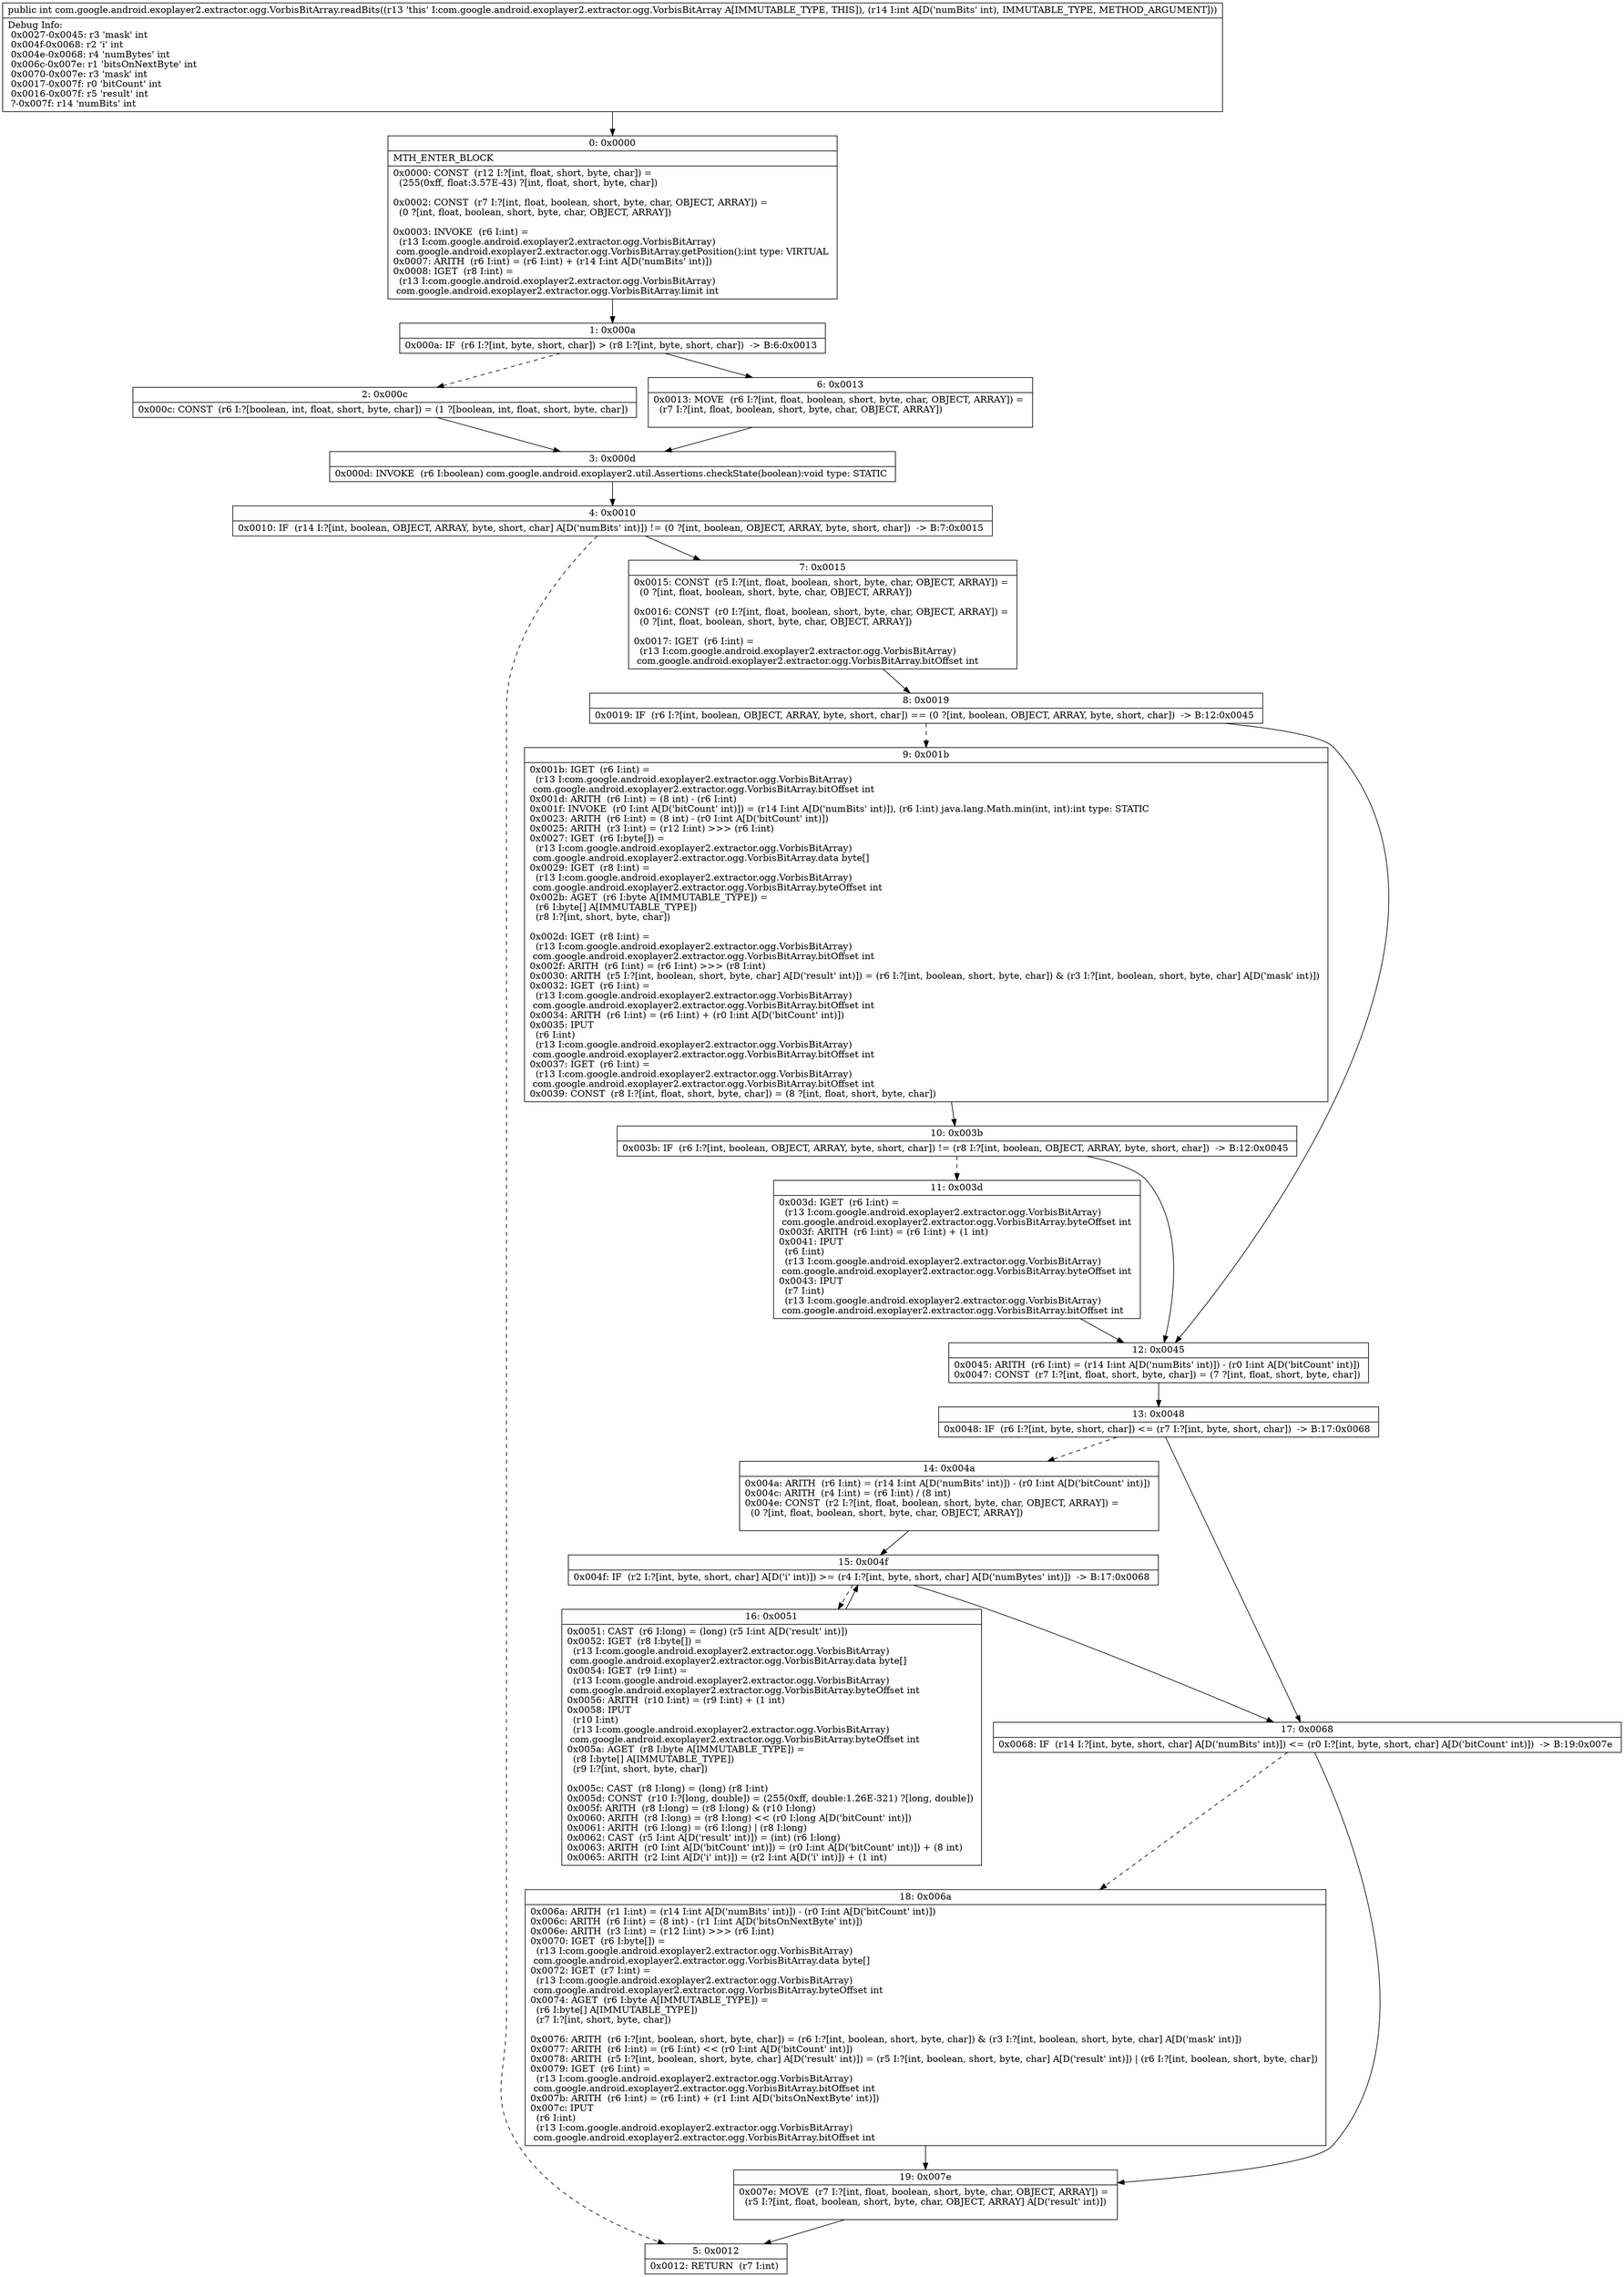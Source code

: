 digraph "CFG forcom.google.android.exoplayer2.extractor.ogg.VorbisBitArray.readBits(I)I" {
Node_0 [shape=record,label="{0\:\ 0x0000|MTH_ENTER_BLOCK\l|0x0000: CONST  (r12 I:?[int, float, short, byte, char]) = \l  (255(0xff, float:3.57E\-43) ?[int, float, short, byte, char])\l \l0x0002: CONST  (r7 I:?[int, float, boolean, short, byte, char, OBJECT, ARRAY]) = \l  (0 ?[int, float, boolean, short, byte, char, OBJECT, ARRAY])\l \l0x0003: INVOKE  (r6 I:int) = \l  (r13 I:com.google.android.exoplayer2.extractor.ogg.VorbisBitArray)\l com.google.android.exoplayer2.extractor.ogg.VorbisBitArray.getPosition():int type: VIRTUAL \l0x0007: ARITH  (r6 I:int) = (r6 I:int) + (r14 I:int A[D('numBits' int)]) \l0x0008: IGET  (r8 I:int) = \l  (r13 I:com.google.android.exoplayer2.extractor.ogg.VorbisBitArray)\l com.google.android.exoplayer2.extractor.ogg.VorbisBitArray.limit int \l}"];
Node_1 [shape=record,label="{1\:\ 0x000a|0x000a: IF  (r6 I:?[int, byte, short, char]) \> (r8 I:?[int, byte, short, char])  \-\> B:6:0x0013 \l}"];
Node_2 [shape=record,label="{2\:\ 0x000c|0x000c: CONST  (r6 I:?[boolean, int, float, short, byte, char]) = (1 ?[boolean, int, float, short, byte, char]) \l}"];
Node_3 [shape=record,label="{3\:\ 0x000d|0x000d: INVOKE  (r6 I:boolean) com.google.android.exoplayer2.util.Assertions.checkState(boolean):void type: STATIC \l}"];
Node_4 [shape=record,label="{4\:\ 0x0010|0x0010: IF  (r14 I:?[int, boolean, OBJECT, ARRAY, byte, short, char] A[D('numBits' int)]) != (0 ?[int, boolean, OBJECT, ARRAY, byte, short, char])  \-\> B:7:0x0015 \l}"];
Node_5 [shape=record,label="{5\:\ 0x0012|0x0012: RETURN  (r7 I:int) \l}"];
Node_6 [shape=record,label="{6\:\ 0x0013|0x0013: MOVE  (r6 I:?[int, float, boolean, short, byte, char, OBJECT, ARRAY]) = \l  (r7 I:?[int, float, boolean, short, byte, char, OBJECT, ARRAY])\l \l}"];
Node_7 [shape=record,label="{7\:\ 0x0015|0x0015: CONST  (r5 I:?[int, float, boolean, short, byte, char, OBJECT, ARRAY]) = \l  (0 ?[int, float, boolean, short, byte, char, OBJECT, ARRAY])\l \l0x0016: CONST  (r0 I:?[int, float, boolean, short, byte, char, OBJECT, ARRAY]) = \l  (0 ?[int, float, boolean, short, byte, char, OBJECT, ARRAY])\l \l0x0017: IGET  (r6 I:int) = \l  (r13 I:com.google.android.exoplayer2.extractor.ogg.VorbisBitArray)\l com.google.android.exoplayer2.extractor.ogg.VorbisBitArray.bitOffset int \l}"];
Node_8 [shape=record,label="{8\:\ 0x0019|0x0019: IF  (r6 I:?[int, boolean, OBJECT, ARRAY, byte, short, char]) == (0 ?[int, boolean, OBJECT, ARRAY, byte, short, char])  \-\> B:12:0x0045 \l}"];
Node_9 [shape=record,label="{9\:\ 0x001b|0x001b: IGET  (r6 I:int) = \l  (r13 I:com.google.android.exoplayer2.extractor.ogg.VorbisBitArray)\l com.google.android.exoplayer2.extractor.ogg.VorbisBitArray.bitOffset int \l0x001d: ARITH  (r6 I:int) = (8 int) \- (r6 I:int) \l0x001f: INVOKE  (r0 I:int A[D('bitCount' int)]) = (r14 I:int A[D('numBits' int)]), (r6 I:int) java.lang.Math.min(int, int):int type: STATIC \l0x0023: ARITH  (r6 I:int) = (8 int) \- (r0 I:int A[D('bitCount' int)]) \l0x0025: ARITH  (r3 I:int) = (r12 I:int) \>\>\> (r6 I:int) \l0x0027: IGET  (r6 I:byte[]) = \l  (r13 I:com.google.android.exoplayer2.extractor.ogg.VorbisBitArray)\l com.google.android.exoplayer2.extractor.ogg.VorbisBitArray.data byte[] \l0x0029: IGET  (r8 I:int) = \l  (r13 I:com.google.android.exoplayer2.extractor.ogg.VorbisBitArray)\l com.google.android.exoplayer2.extractor.ogg.VorbisBitArray.byteOffset int \l0x002b: AGET  (r6 I:byte A[IMMUTABLE_TYPE]) = \l  (r6 I:byte[] A[IMMUTABLE_TYPE])\l  (r8 I:?[int, short, byte, char])\l \l0x002d: IGET  (r8 I:int) = \l  (r13 I:com.google.android.exoplayer2.extractor.ogg.VorbisBitArray)\l com.google.android.exoplayer2.extractor.ogg.VorbisBitArray.bitOffset int \l0x002f: ARITH  (r6 I:int) = (r6 I:int) \>\>\> (r8 I:int) \l0x0030: ARITH  (r5 I:?[int, boolean, short, byte, char] A[D('result' int)]) = (r6 I:?[int, boolean, short, byte, char]) & (r3 I:?[int, boolean, short, byte, char] A[D('mask' int)]) \l0x0032: IGET  (r6 I:int) = \l  (r13 I:com.google.android.exoplayer2.extractor.ogg.VorbisBitArray)\l com.google.android.exoplayer2.extractor.ogg.VorbisBitArray.bitOffset int \l0x0034: ARITH  (r6 I:int) = (r6 I:int) + (r0 I:int A[D('bitCount' int)]) \l0x0035: IPUT  \l  (r6 I:int)\l  (r13 I:com.google.android.exoplayer2.extractor.ogg.VorbisBitArray)\l com.google.android.exoplayer2.extractor.ogg.VorbisBitArray.bitOffset int \l0x0037: IGET  (r6 I:int) = \l  (r13 I:com.google.android.exoplayer2.extractor.ogg.VorbisBitArray)\l com.google.android.exoplayer2.extractor.ogg.VorbisBitArray.bitOffset int \l0x0039: CONST  (r8 I:?[int, float, short, byte, char]) = (8 ?[int, float, short, byte, char]) \l}"];
Node_10 [shape=record,label="{10\:\ 0x003b|0x003b: IF  (r6 I:?[int, boolean, OBJECT, ARRAY, byte, short, char]) != (r8 I:?[int, boolean, OBJECT, ARRAY, byte, short, char])  \-\> B:12:0x0045 \l}"];
Node_11 [shape=record,label="{11\:\ 0x003d|0x003d: IGET  (r6 I:int) = \l  (r13 I:com.google.android.exoplayer2.extractor.ogg.VorbisBitArray)\l com.google.android.exoplayer2.extractor.ogg.VorbisBitArray.byteOffset int \l0x003f: ARITH  (r6 I:int) = (r6 I:int) + (1 int) \l0x0041: IPUT  \l  (r6 I:int)\l  (r13 I:com.google.android.exoplayer2.extractor.ogg.VorbisBitArray)\l com.google.android.exoplayer2.extractor.ogg.VorbisBitArray.byteOffset int \l0x0043: IPUT  \l  (r7 I:int)\l  (r13 I:com.google.android.exoplayer2.extractor.ogg.VorbisBitArray)\l com.google.android.exoplayer2.extractor.ogg.VorbisBitArray.bitOffset int \l}"];
Node_12 [shape=record,label="{12\:\ 0x0045|0x0045: ARITH  (r6 I:int) = (r14 I:int A[D('numBits' int)]) \- (r0 I:int A[D('bitCount' int)]) \l0x0047: CONST  (r7 I:?[int, float, short, byte, char]) = (7 ?[int, float, short, byte, char]) \l}"];
Node_13 [shape=record,label="{13\:\ 0x0048|0x0048: IF  (r6 I:?[int, byte, short, char]) \<= (r7 I:?[int, byte, short, char])  \-\> B:17:0x0068 \l}"];
Node_14 [shape=record,label="{14\:\ 0x004a|0x004a: ARITH  (r6 I:int) = (r14 I:int A[D('numBits' int)]) \- (r0 I:int A[D('bitCount' int)]) \l0x004c: ARITH  (r4 I:int) = (r6 I:int) \/ (8 int) \l0x004e: CONST  (r2 I:?[int, float, boolean, short, byte, char, OBJECT, ARRAY]) = \l  (0 ?[int, float, boolean, short, byte, char, OBJECT, ARRAY])\l \l}"];
Node_15 [shape=record,label="{15\:\ 0x004f|0x004f: IF  (r2 I:?[int, byte, short, char] A[D('i' int)]) \>= (r4 I:?[int, byte, short, char] A[D('numBytes' int)])  \-\> B:17:0x0068 \l}"];
Node_16 [shape=record,label="{16\:\ 0x0051|0x0051: CAST  (r6 I:long) = (long) (r5 I:int A[D('result' int)]) \l0x0052: IGET  (r8 I:byte[]) = \l  (r13 I:com.google.android.exoplayer2.extractor.ogg.VorbisBitArray)\l com.google.android.exoplayer2.extractor.ogg.VorbisBitArray.data byte[] \l0x0054: IGET  (r9 I:int) = \l  (r13 I:com.google.android.exoplayer2.extractor.ogg.VorbisBitArray)\l com.google.android.exoplayer2.extractor.ogg.VorbisBitArray.byteOffset int \l0x0056: ARITH  (r10 I:int) = (r9 I:int) + (1 int) \l0x0058: IPUT  \l  (r10 I:int)\l  (r13 I:com.google.android.exoplayer2.extractor.ogg.VorbisBitArray)\l com.google.android.exoplayer2.extractor.ogg.VorbisBitArray.byteOffset int \l0x005a: AGET  (r8 I:byte A[IMMUTABLE_TYPE]) = \l  (r8 I:byte[] A[IMMUTABLE_TYPE])\l  (r9 I:?[int, short, byte, char])\l \l0x005c: CAST  (r8 I:long) = (long) (r8 I:int) \l0x005d: CONST  (r10 I:?[long, double]) = (255(0xff, double:1.26E\-321) ?[long, double]) \l0x005f: ARITH  (r8 I:long) = (r8 I:long) & (r10 I:long) \l0x0060: ARITH  (r8 I:long) = (r8 I:long) \<\< (r0 I:long A[D('bitCount' int)]) \l0x0061: ARITH  (r6 I:long) = (r6 I:long) \| (r8 I:long) \l0x0062: CAST  (r5 I:int A[D('result' int)]) = (int) (r6 I:long) \l0x0063: ARITH  (r0 I:int A[D('bitCount' int)]) = (r0 I:int A[D('bitCount' int)]) + (8 int) \l0x0065: ARITH  (r2 I:int A[D('i' int)]) = (r2 I:int A[D('i' int)]) + (1 int) \l}"];
Node_17 [shape=record,label="{17\:\ 0x0068|0x0068: IF  (r14 I:?[int, byte, short, char] A[D('numBits' int)]) \<= (r0 I:?[int, byte, short, char] A[D('bitCount' int)])  \-\> B:19:0x007e \l}"];
Node_18 [shape=record,label="{18\:\ 0x006a|0x006a: ARITH  (r1 I:int) = (r14 I:int A[D('numBits' int)]) \- (r0 I:int A[D('bitCount' int)]) \l0x006c: ARITH  (r6 I:int) = (8 int) \- (r1 I:int A[D('bitsOnNextByte' int)]) \l0x006e: ARITH  (r3 I:int) = (r12 I:int) \>\>\> (r6 I:int) \l0x0070: IGET  (r6 I:byte[]) = \l  (r13 I:com.google.android.exoplayer2.extractor.ogg.VorbisBitArray)\l com.google.android.exoplayer2.extractor.ogg.VorbisBitArray.data byte[] \l0x0072: IGET  (r7 I:int) = \l  (r13 I:com.google.android.exoplayer2.extractor.ogg.VorbisBitArray)\l com.google.android.exoplayer2.extractor.ogg.VorbisBitArray.byteOffset int \l0x0074: AGET  (r6 I:byte A[IMMUTABLE_TYPE]) = \l  (r6 I:byte[] A[IMMUTABLE_TYPE])\l  (r7 I:?[int, short, byte, char])\l \l0x0076: ARITH  (r6 I:?[int, boolean, short, byte, char]) = (r6 I:?[int, boolean, short, byte, char]) & (r3 I:?[int, boolean, short, byte, char] A[D('mask' int)]) \l0x0077: ARITH  (r6 I:int) = (r6 I:int) \<\< (r0 I:int A[D('bitCount' int)]) \l0x0078: ARITH  (r5 I:?[int, boolean, short, byte, char] A[D('result' int)]) = (r5 I:?[int, boolean, short, byte, char] A[D('result' int)]) \| (r6 I:?[int, boolean, short, byte, char]) \l0x0079: IGET  (r6 I:int) = \l  (r13 I:com.google.android.exoplayer2.extractor.ogg.VorbisBitArray)\l com.google.android.exoplayer2.extractor.ogg.VorbisBitArray.bitOffset int \l0x007b: ARITH  (r6 I:int) = (r6 I:int) + (r1 I:int A[D('bitsOnNextByte' int)]) \l0x007c: IPUT  \l  (r6 I:int)\l  (r13 I:com.google.android.exoplayer2.extractor.ogg.VorbisBitArray)\l com.google.android.exoplayer2.extractor.ogg.VorbisBitArray.bitOffset int \l}"];
Node_19 [shape=record,label="{19\:\ 0x007e|0x007e: MOVE  (r7 I:?[int, float, boolean, short, byte, char, OBJECT, ARRAY]) = \l  (r5 I:?[int, float, boolean, short, byte, char, OBJECT, ARRAY] A[D('result' int)])\l \l}"];
MethodNode[shape=record,label="{public int com.google.android.exoplayer2.extractor.ogg.VorbisBitArray.readBits((r13 'this' I:com.google.android.exoplayer2.extractor.ogg.VorbisBitArray A[IMMUTABLE_TYPE, THIS]), (r14 I:int A[D('numBits' int), IMMUTABLE_TYPE, METHOD_ARGUMENT]))  | Debug Info:\l  0x0027\-0x0045: r3 'mask' int\l  0x004f\-0x0068: r2 'i' int\l  0x004e\-0x0068: r4 'numBytes' int\l  0x006c\-0x007e: r1 'bitsOnNextByte' int\l  0x0070\-0x007e: r3 'mask' int\l  0x0017\-0x007f: r0 'bitCount' int\l  0x0016\-0x007f: r5 'result' int\l  ?\-0x007f: r14 'numBits' int\l}"];
MethodNode -> Node_0;
Node_0 -> Node_1;
Node_1 -> Node_2[style=dashed];
Node_1 -> Node_6;
Node_2 -> Node_3;
Node_3 -> Node_4;
Node_4 -> Node_5[style=dashed];
Node_4 -> Node_7;
Node_6 -> Node_3;
Node_7 -> Node_8;
Node_8 -> Node_9[style=dashed];
Node_8 -> Node_12;
Node_9 -> Node_10;
Node_10 -> Node_11[style=dashed];
Node_10 -> Node_12;
Node_11 -> Node_12;
Node_12 -> Node_13;
Node_13 -> Node_14[style=dashed];
Node_13 -> Node_17;
Node_14 -> Node_15;
Node_15 -> Node_16[style=dashed];
Node_15 -> Node_17;
Node_16 -> Node_15;
Node_17 -> Node_18[style=dashed];
Node_17 -> Node_19;
Node_18 -> Node_19;
Node_19 -> Node_5;
}

